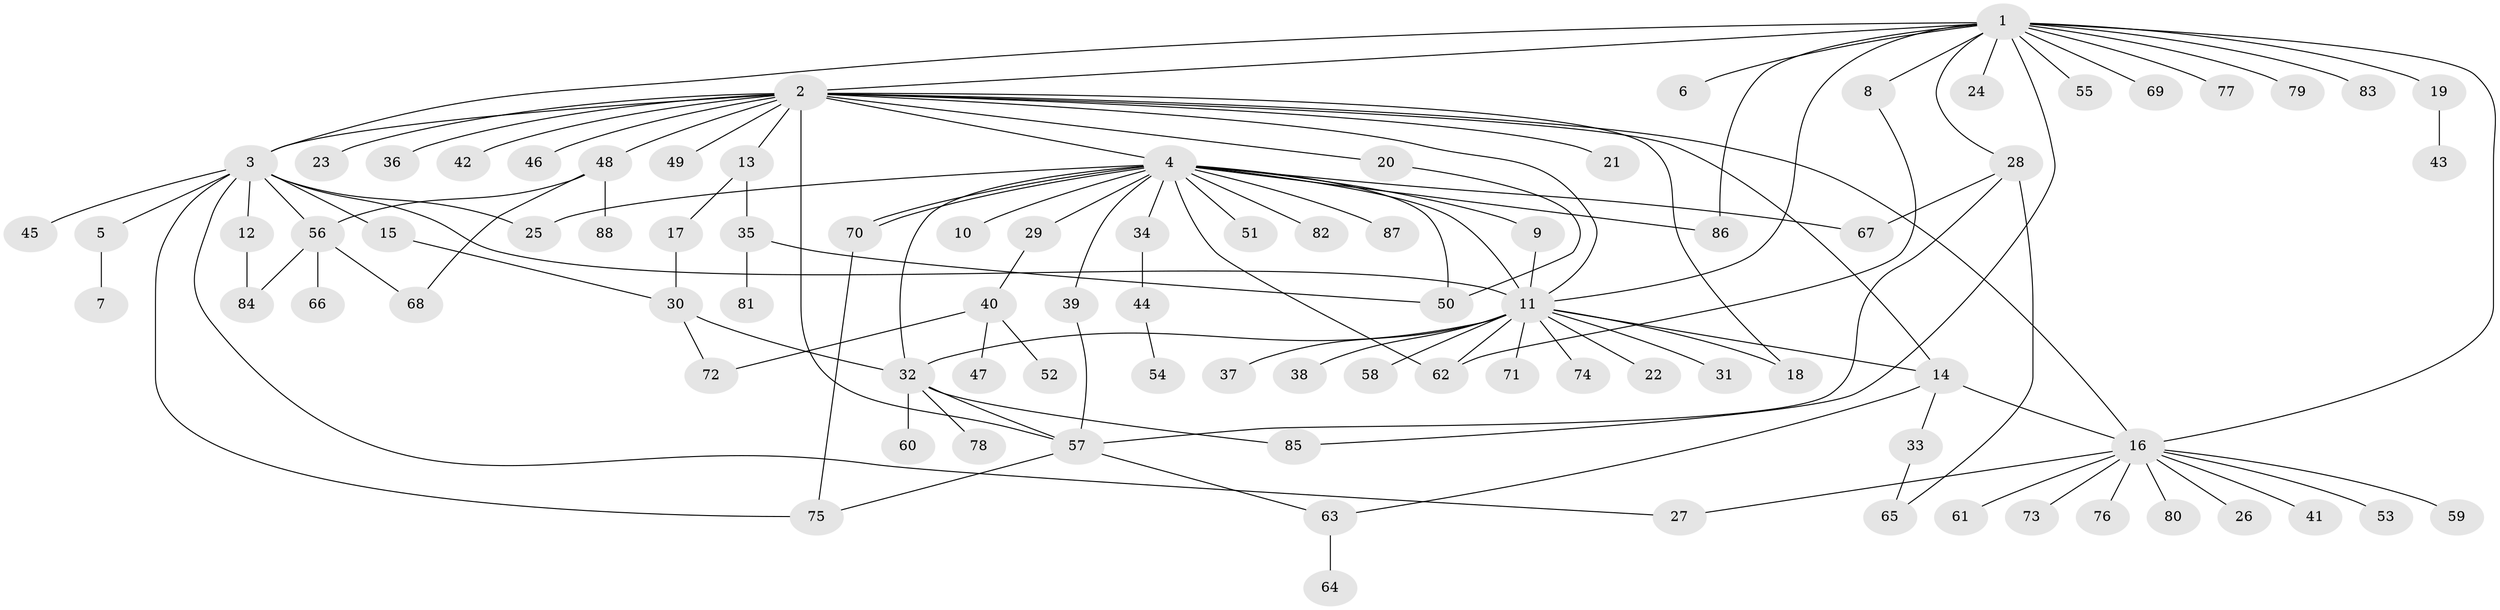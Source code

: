 // coarse degree distribution, {1: 0.8653846153846154, 3: 0.038461538461538464, 2: 0.057692307692307696, 25: 0.019230769230769232, 26: 0.019230769230769232}
// Generated by graph-tools (version 1.1) at 2025/50/03/04/25 21:50:13]
// undirected, 88 vertices, 120 edges
graph export_dot {
graph [start="1"]
  node [color=gray90,style=filled];
  1;
  2;
  3;
  4;
  5;
  6;
  7;
  8;
  9;
  10;
  11;
  12;
  13;
  14;
  15;
  16;
  17;
  18;
  19;
  20;
  21;
  22;
  23;
  24;
  25;
  26;
  27;
  28;
  29;
  30;
  31;
  32;
  33;
  34;
  35;
  36;
  37;
  38;
  39;
  40;
  41;
  42;
  43;
  44;
  45;
  46;
  47;
  48;
  49;
  50;
  51;
  52;
  53;
  54;
  55;
  56;
  57;
  58;
  59;
  60;
  61;
  62;
  63;
  64;
  65;
  66;
  67;
  68;
  69;
  70;
  71;
  72;
  73;
  74;
  75;
  76;
  77;
  78;
  79;
  80;
  81;
  82;
  83;
  84;
  85;
  86;
  87;
  88;
  1 -- 2;
  1 -- 3;
  1 -- 6;
  1 -- 8;
  1 -- 11;
  1 -- 16;
  1 -- 19;
  1 -- 24;
  1 -- 28;
  1 -- 55;
  1 -- 69;
  1 -- 77;
  1 -- 79;
  1 -- 83;
  1 -- 85;
  1 -- 86;
  2 -- 3;
  2 -- 4;
  2 -- 11;
  2 -- 13;
  2 -- 14;
  2 -- 16;
  2 -- 18;
  2 -- 20;
  2 -- 21;
  2 -- 23;
  2 -- 36;
  2 -- 42;
  2 -- 46;
  2 -- 48;
  2 -- 49;
  2 -- 57;
  3 -- 5;
  3 -- 11;
  3 -- 12;
  3 -- 15;
  3 -- 25;
  3 -- 27;
  3 -- 45;
  3 -- 56;
  3 -- 75;
  4 -- 9;
  4 -- 10;
  4 -- 11;
  4 -- 25;
  4 -- 29;
  4 -- 32;
  4 -- 34;
  4 -- 39;
  4 -- 50;
  4 -- 51;
  4 -- 62;
  4 -- 67;
  4 -- 70;
  4 -- 70;
  4 -- 82;
  4 -- 86;
  4 -- 87;
  5 -- 7;
  8 -- 62;
  9 -- 11;
  11 -- 14;
  11 -- 18;
  11 -- 22;
  11 -- 31;
  11 -- 32;
  11 -- 37;
  11 -- 38;
  11 -- 58;
  11 -- 62;
  11 -- 71;
  11 -- 74;
  12 -- 84;
  13 -- 17;
  13 -- 35;
  14 -- 16;
  14 -- 33;
  14 -- 63;
  15 -- 30;
  16 -- 26;
  16 -- 27;
  16 -- 41;
  16 -- 53;
  16 -- 59;
  16 -- 61;
  16 -- 73;
  16 -- 76;
  16 -- 80;
  17 -- 30;
  19 -- 43;
  20 -- 50;
  28 -- 57;
  28 -- 65;
  28 -- 67;
  29 -- 40;
  30 -- 32;
  30 -- 72;
  32 -- 57;
  32 -- 60;
  32 -- 78;
  32 -- 85;
  33 -- 65;
  34 -- 44;
  35 -- 50;
  35 -- 81;
  39 -- 57;
  40 -- 47;
  40 -- 52;
  40 -- 72;
  44 -- 54;
  48 -- 56;
  48 -- 68;
  48 -- 88;
  56 -- 66;
  56 -- 68;
  56 -- 84;
  57 -- 63;
  57 -- 75;
  63 -- 64;
  70 -- 75;
}

